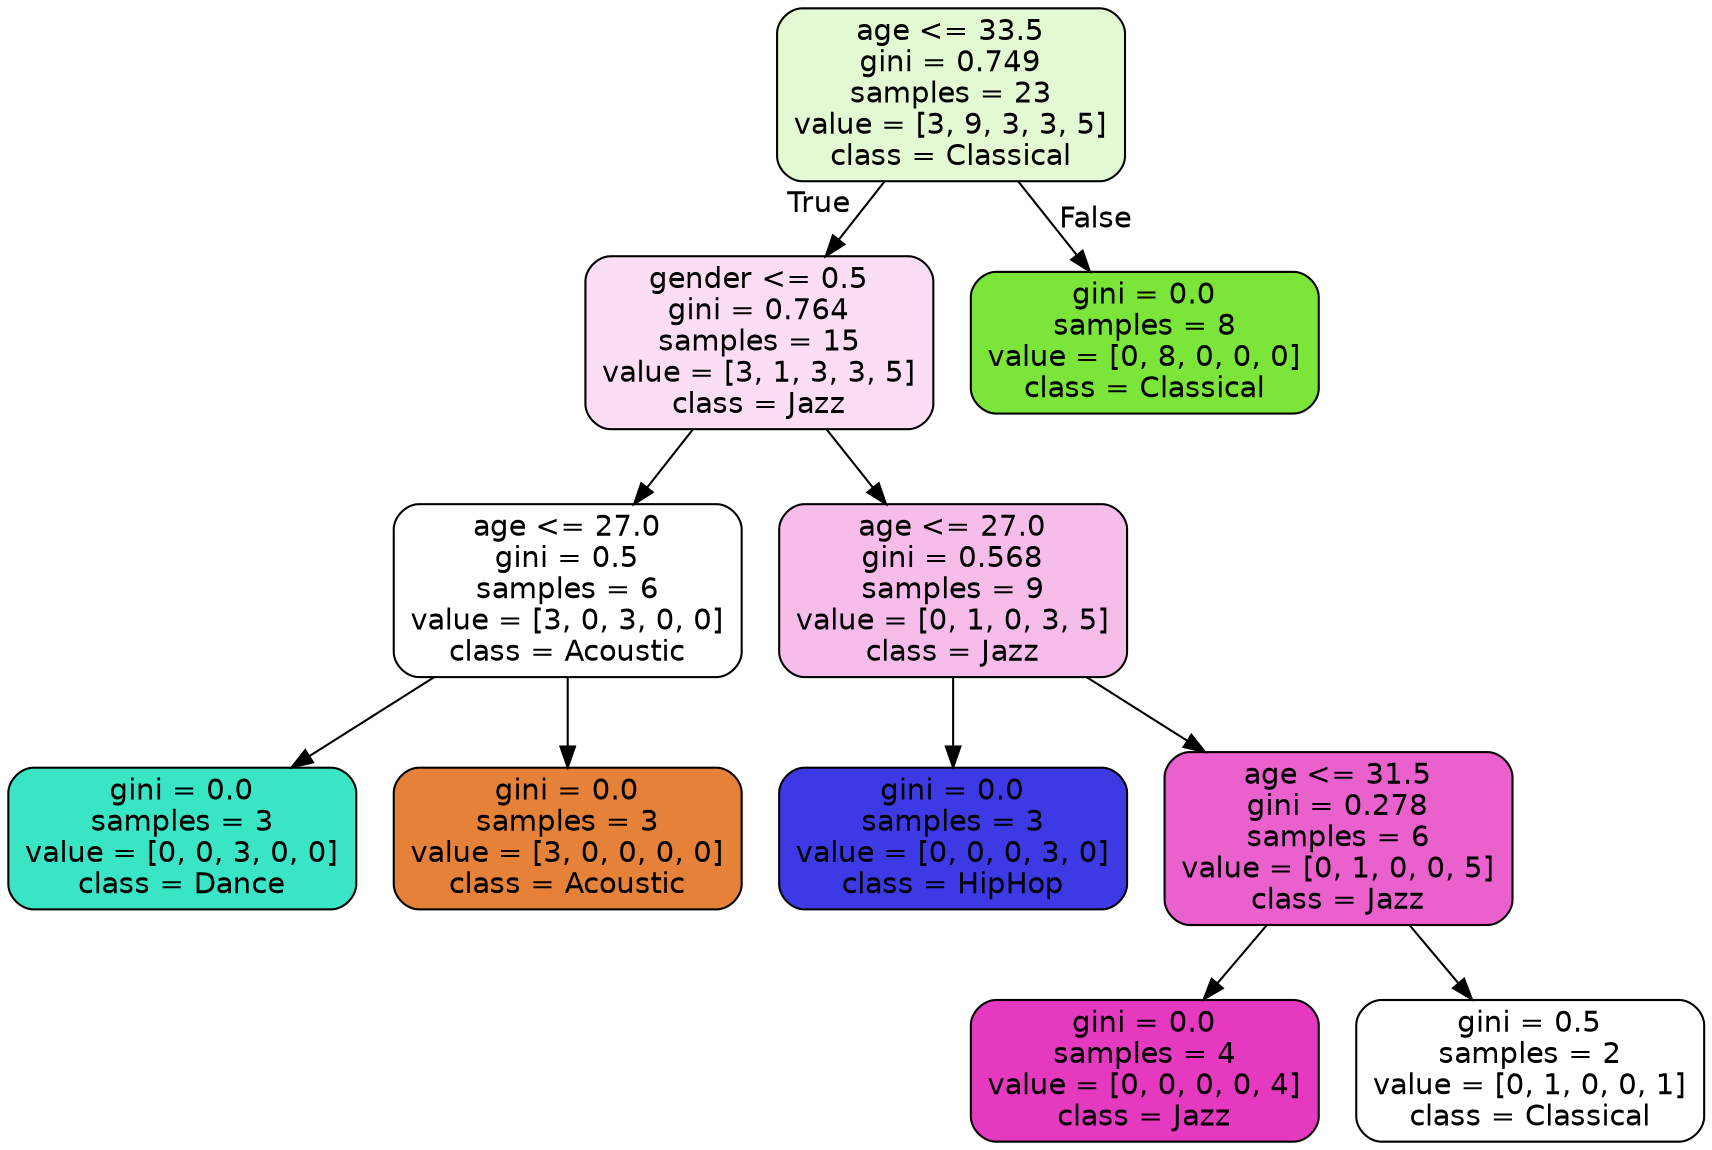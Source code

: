 digraph Tree {
node [shape=box, style="filled, rounded", color="black", fontname="helvetica"] ;
edge [fontname="helvetica"] ;
0 [label="age <= 33.5\ngini = 0.749\nsamples = 23\nvalue = [3, 9, 3, 3, 5]\nclass = Classical", fillcolor="#e2f9d3"] ;
1 [label="gender <= 0.5\ngini = 0.764\nsamples = 15\nvalue = [3, 1, 3, 3, 5]\nclass = Jazz", fillcolor="#fbdef4"] ;
0 -> 1 [labeldistance=2.5, labelangle=45, headlabel="True"] ;
2 [label="age <= 27.0\ngini = 0.5\nsamples = 6\nvalue = [3, 0, 3, 0, 0]\nclass = Acoustic", fillcolor="#ffffff"] ;
1 -> 2 ;
3 [label="gini = 0.0\nsamples = 3\nvalue = [0, 0, 3, 0, 0]\nclass = Dance", fillcolor="#39e5c5"] ;
2 -> 3 ;
4 [label="gini = 0.0\nsamples = 3\nvalue = [3, 0, 0, 0, 0]\nclass = Acoustic", fillcolor="#e58139"] ;
2 -> 4 ;
5 [label="age <= 27.0\ngini = 0.568\nsamples = 9\nvalue = [0, 1, 0, 3, 5]\nclass = Jazz", fillcolor="#f6bdea"] ;
1 -> 5 ;
6 [label="gini = 0.0\nsamples = 3\nvalue = [0, 0, 0, 3, 0]\nclass = HipHop", fillcolor="#3c39e5"] ;
5 -> 6 ;
7 [label="age <= 31.5\ngini = 0.278\nsamples = 6\nvalue = [0, 1, 0, 0, 5]\nclass = Jazz", fillcolor="#ea61cd"] ;
5 -> 7 ;
8 [label="gini = 0.0\nsamples = 4\nvalue = [0, 0, 0, 0, 4]\nclass = Jazz", fillcolor="#e539c0"] ;
7 -> 8 ;
9 [label="gini = 0.5\nsamples = 2\nvalue = [0, 1, 0, 0, 1]\nclass = Classical", fillcolor="#ffffff"] ;
7 -> 9 ;
10 [label="gini = 0.0\nsamples = 8\nvalue = [0, 8, 0, 0, 0]\nclass = Classical", fillcolor="#7be539"] ;
0 -> 10 [labeldistance=2.5, labelangle=-45, headlabel="False"] ;
}